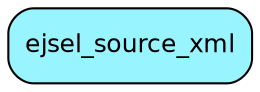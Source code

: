 digraph ejsel_source_xml  {
node [shape = box style="rounded, filled" fontname = "Helvetica" fontsize = "12" ]
edge [fontname = "Helvetica" fontsize = "9"]

ejsel_source_xml[fillcolor = "cadetblue1"]
}
